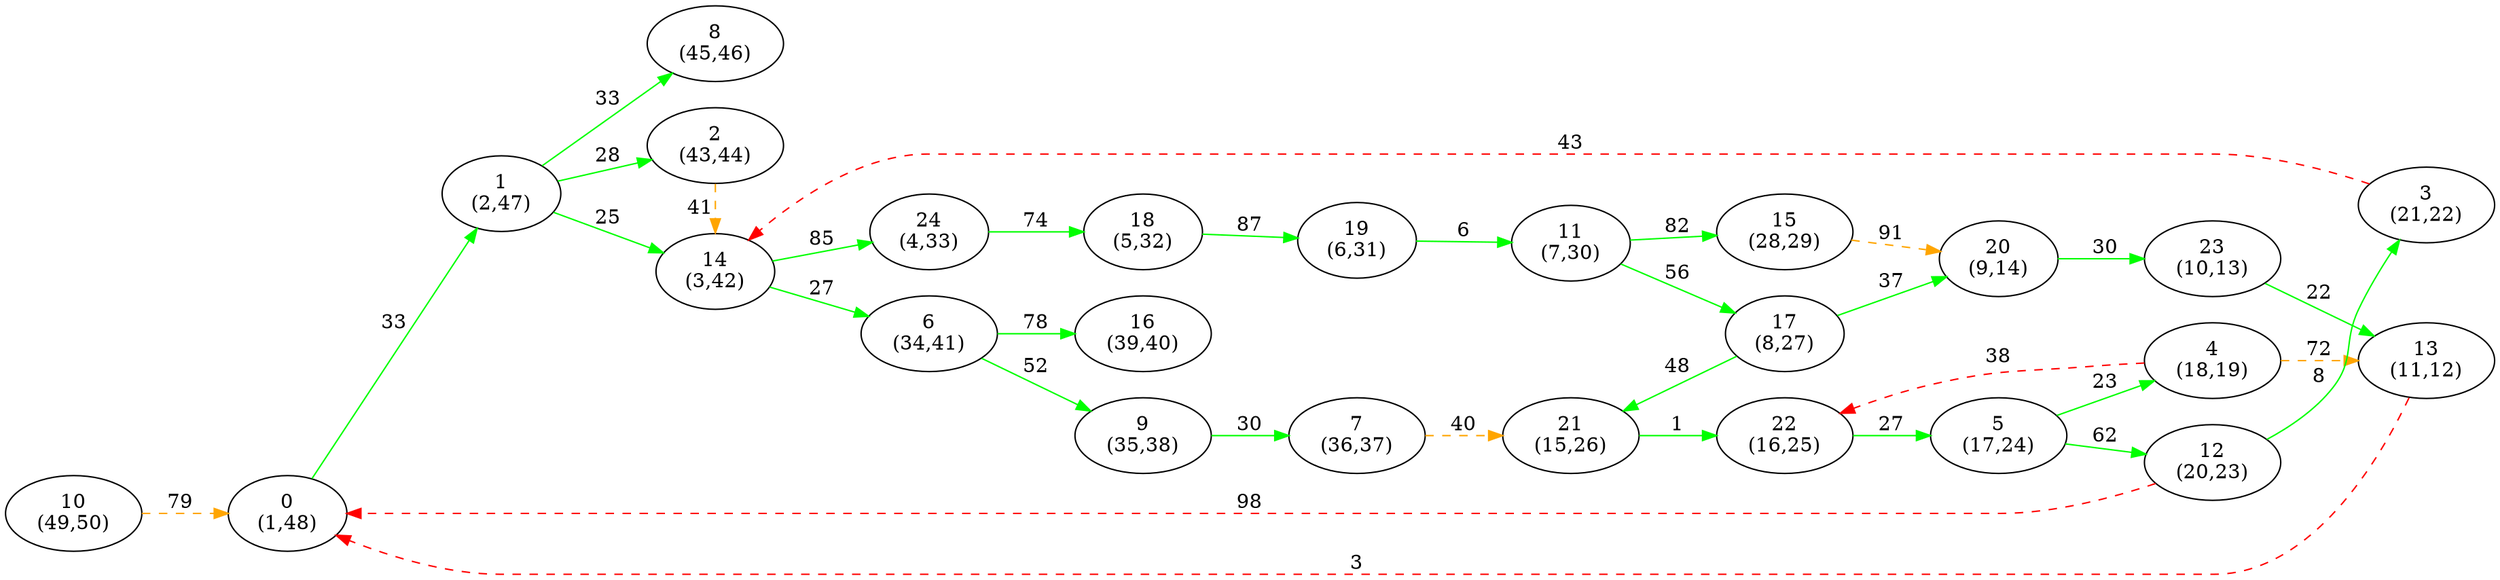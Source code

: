digraph G {
ranksep = "equally";
rankdir = LR;
{rank = same; "0
(1,48)"; };
{rank = same; "1
(2,47)"; };
{rank = same; "14
(3,42)"; "2
(43,44)"; "8
(45,46)"; };
{rank = same; "24
(4,33)"; "6
(34,41)"; };
{rank = same; "18
(5,32)"; "9
(35,38)"; "16
(39,40)"; };
{rank = same; "19
(6,31)"; "7
(36,37)"; };
{rank = same; "11
(7,30)"; "21
(15,26)"; };
{rank = same; "17
(8,27)"; "15
(28,29)"; "22
(16,25)"; };
{rank = same; "20
(9,14)"; "5
(17,24)"; };
{rank = same; "23
(10,13)"; "4
(18,19)"; "12
(20,23)"; };
{rank = same; "13
(11,12)"; "3
(21,22)"; };
{rank = same; };
{rank = same; "10
(49,50)"; };
{rank = same; };
"0
(1,48)"->"1
(2,47)"[label="33" color = "green"];
"1
(2,47)"->"14
(3,42)"[label="25" color = "green"];
"1
(2,47)"->"2
(43,44)"[label="28" color = "green"];
"1
(2,47)"->"8
(45,46)"[label="33" color = "green"];
"14
(3,42)"->"24
(4,33)"[label="85" color = "green"];
"14
(3,42)"->"6
(34,41)"[label="27" color = "green"];
"2
(43,44)"->"14
(3,42)"[label="41" color = "orange" style = "dashed"];
"8
(45,46)"
"24
(4,33)"->"18
(5,32)"[label="74" color = "green"];
"6
(34,41)"->"9
(35,38)"[label="52" color = "green"];
"6
(34,41)"->"16
(39,40)"[label="78" color = "green"];
"18
(5,32)"->"19
(6,31)"[label="87" color = "green"];
"9
(35,38)"->"7
(36,37)"[label="30" color = "green"];
"16
(39,40)"
"19
(6,31)"->"11
(7,30)"[label="6" color = "green"];
"7
(36,37)"->"21
(15,26)"[label="40" color = "orange" style = "dashed"];
"11
(7,30)"->"17
(8,27)"[label="56" color = "green"];
"11
(7,30)"->"15
(28,29)"[label="82" color = "green"];
"21
(15,26)"->"22
(16,25)"[label="1" color = "green"];
"17
(8,27)"->"20
(9,14)"[label="37" color = "green"];
"17
(8,27)"->"21
(15,26)"[label="48" color = "green"];
"15
(28,29)"->"20
(9,14)"[label="91" color = "orange" style = "dashed"];
"22
(16,25)"->"5
(17,24)"[label="27" color = "green"];
"20
(9,14)"->"23
(10,13)"[label="30" color = "green"];
"5
(17,24)"->"4
(18,19)"[label="23" color = "green"];
"5
(17,24)"->"12
(20,23)"[label="62" color = "green"];
"23
(10,13)"->"13
(11,12)"[label="22" color = "green"];
"4
(18,19)"->"13
(11,12)"[label="72" color = "orange" style = "dashed"];
"4
(18,19)"->"22
(16,25)"[label="38" color = "red" style = "dashed"];
"12
(20,23)"->"3
(21,22)"[label="8" color = "green"];
"12
(20,23)"->"0
(1,48)"[label="98" color = "red" style = "dashed"];
"13
(11,12)"->"0
(1,48)"[label="3" color = "red" style = "dashed"];
"3
(21,22)"->"14
(3,42)"[label="43" color = "red" style = "dashed"];
"10
(49,50)"->"0
(1,48)"[label="79" color = "orange" style = "dashed"];
}
